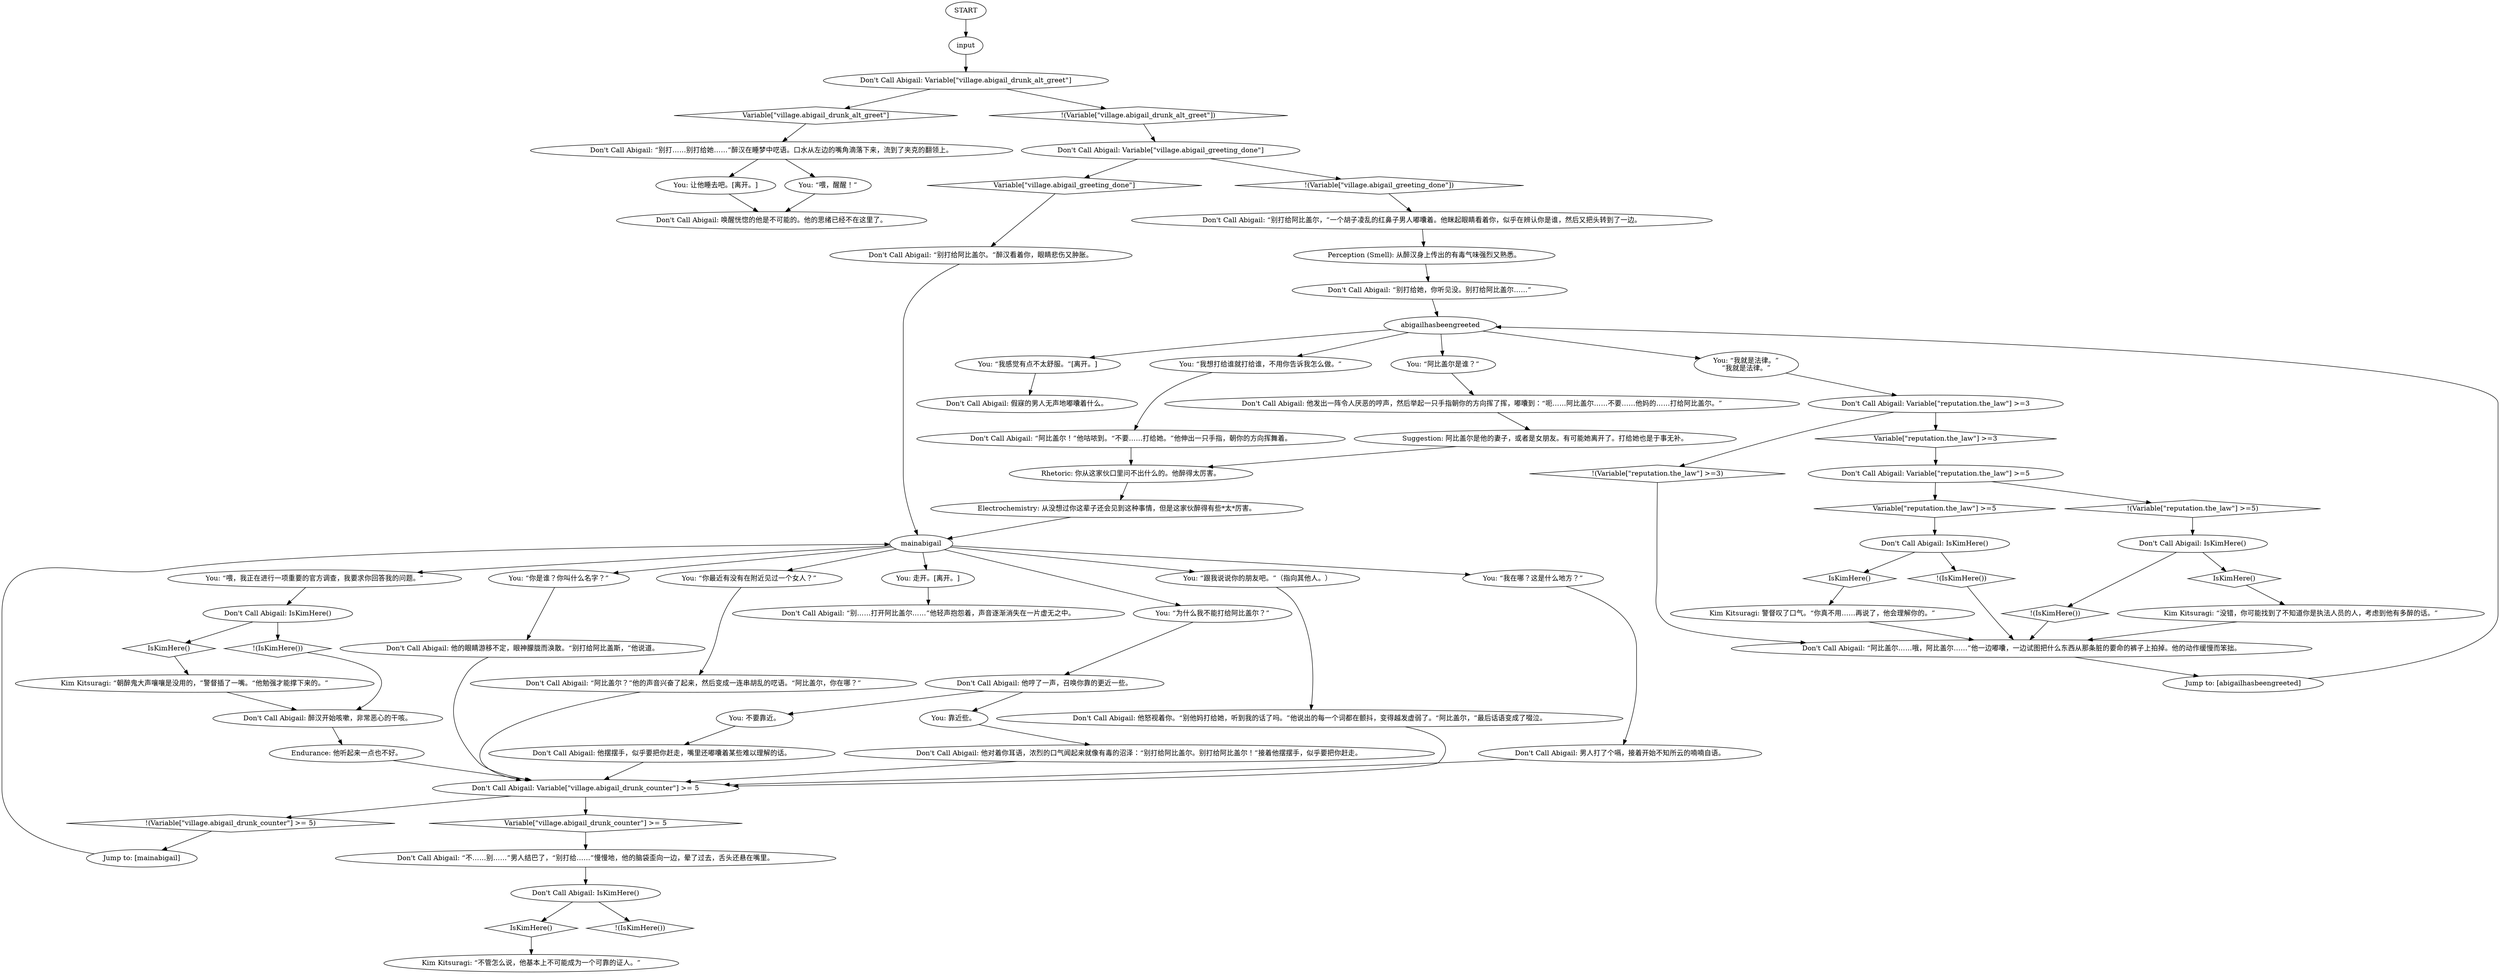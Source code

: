 # VILLAGE / ABIGAIL
# Don't Call Abigail -- a member of the Union of Moribund Alcoholics, who talks about (not calling) Abigail.
# ==================================================
digraph G {
	  0 [label="START"];
	  1 [label="input"];
	  2 [label="Don't Call Abigail: IsKimHere()"];
	  3 [label="IsKimHere()", shape=diamond];
	  4 [label="!(IsKimHere())", shape=diamond];
	  5 [label="You: 不要靠近。"];
	  6 [label="Don't Call Abigail: 他对着你耳语，浓烈的口气闻起来就像有毒的沼泽：“别打给阿比盖尔。别打给阿比盖尔！”接着他摆摆手，似乎要把你赶走。"];
	  7 [label="Don't Call Abigail: Variable[\"village.abigail_drunk_alt_greet\"]"];
	  8 [label="Variable[\"village.abigail_drunk_alt_greet\"]", shape=diamond];
	  9 [label="!(Variable[\"village.abigail_drunk_alt_greet\"])", shape=diamond];
	  10 [label="You: “喂，我正在进行一项重要的官方调查，我要求你回答我的问题。”"];
	  11 [label="Don't Call Abigail: “阿比盖尔？”他的声音兴奋了起来，然后变成一连串胡乱的呓语。“阿比盖尔，你在哪？”"];
	  12 [label="Don't Call Abigail: “别打给她，你听见没。别打给阿比盖尔……”"];
	  13 [label="Don't Call Abigail: 他发出一阵令人厌恶的哼声，然后举起一只手指朝你的方向挥了挥，嘟囔到：“呃……阿比盖尔……不要……他妈的……打给阿比盖尔。”"];
	  14 [label="You: 让他睡去吧。[离开。]"];
	  15 [label="Jump to: [abigailhasbeengreeted]"];
	  16 [label="abigailhasbeengreeted"];
	  17 [label="Don't Call Abigail: “别打给阿比盖尔。”醉汉看着你，眼睛悲伤又肿胀。"];
	  18 [label="Suggestion: 阿比盖尔是他的妻子，或者是女朋友。有可能她离开了。打给她也是于事无补。"];
	  19 [label="You: “你是谁？你叫什么名字？”"];
	  20 [label="Don't Call Abigail: “阿比盖尔！”他咕哝到。“不要……打给她。”他伸出一只手指，朝你的方向挥舞着。"];
	  21 [label="Don't Call Abigail: 他怒视着你。“别他妈打给她，听到我的话了吗。”他说出的每一个词都在颤抖，变得越发虚弱了。“阿比盖尔，”最后话语变成了啜泣。"];
	  22 [label="Don't Call Abigail: Variable[\"village.abigail_drunk_counter\"] >= 5"];
	  23 [label="Variable[\"village.abigail_drunk_counter\"] >= 5", shape=diamond];
	  24 [label="!(Variable[\"village.abigail_drunk_counter\"] >= 5)", shape=diamond];
	  25 [label="You: “喂，醒醒！”"];
	  26 [label="Electrochemistry: 从没想过你这辈子还会见到这种事情，但是这家伙醉得有些*太*厉害。"];
	  27 [label="You: “我感觉有点不太舒服。”[离开。]"];
	  28 [label="Don't Call Abigail: 醉汉开始咳嗽，非常恶心的干咳。"];
	  29 [label="Don't Call Abigail: 男人打了个嗝，接着开始不知所云的喃喃自语。"];
	  30 [label="You: 走开。[离开。]"];
	  32 [label="Don't Call Abigail: “别打给阿比盖尔，”一个胡子凌乱的红鼻子男人嘟囔着。他眯起眼睛看着你，似乎在辨认你是谁，然后又把头转到了一边。"];
	  33 [label="Don't Call Abigail: 他摆摆手，似乎要把你赶走，嘴里还嘟囔着某些难以理解的话。"];
	  34 [label="Endurance: 他听起来一点也不好。"];
	  35 [label="Don't Call Abigail: “别……打开阿比盖尔……”他轻声抱怨着，声音逐渐消失在一片虚无之中。"];
	  36 [label="Kim Kitsuragi: 警督叹了口气。“你真不用……再说了，他会理解你的。”"];
	  37 [label="You: 靠近些。"];
	  38 [label="Perception (Smell): 从醉汉身上传出的有毒气味强烈又熟悉。"];
	  39 [label="Kim Kitsuragi: “没错，你可能找到了不知道你是执法人员的人，考虑到他有多醉的话。”"];
	  40 [label="mainabigail"];
	  41 [label="You: “我想打给谁就打给谁，不用你告诉我怎么做。”"];
	  42 [label="Don't Call Abigail: “阿比盖尔……哦，阿比盖尔……”他一边嘟囔，一边试图把什么东西从那条脏的要命的裤子上拍掉。他的动作缓慢而笨拙。"];
	  43 [label="Don't Call Abigail: 唤醒恍惚的他是不可能的。他的思绪已经不在这里了。"];
	  44 [label="You: “你最近有没有在附近见过一个女人？”"];
	  45 [label="Don't Call Abigail: 假寐的男人无声地嘟囔着什么。"];
	  46 [label="You: “为什么我不能打给阿比盖尔？”"];
	  47 [label="Don't Call Abigail: IsKimHere()"];
	  48 [label="IsKimHere()", shape=diamond];
	  49 [label="!(IsKimHere())", shape=diamond];
	  50 [label="Don't Call Abigail: 他的眼睛游移不定，眼神朦胧而涣散。“别打给阿比盖斯，”他说道。"];
	  51 [label="Jump to: [mainabigail]"];
	  52 [label="Don't Call Abigail: Variable[\"village.abigail_greeting_done\"]"];
	  53 [label="Variable[\"village.abigail_greeting_done\"]", shape=diamond];
	  54 [label="!(Variable[\"village.abigail_greeting_done\"])", shape=diamond];
	  55 [label="Don't Call Abigail: IsKimHere()"];
	  56 [label="IsKimHere()", shape=diamond];
	  57 [label="!(IsKimHere())", shape=diamond];
	  58 [label="Rhetoric: 你从这家伙口里问不出什么的。他醉得太厉害。"];
	  59 [label="Don't Call Abigail: IsKimHere()"];
	  60 [label="IsKimHere()", shape=diamond];
	  61 [label="!(IsKimHere())", shape=diamond];
	  62 [label="Don't Call Abigail: 他哼了一声，召唤你靠的更近一些。"];
	  63 [label="You: “阿比盖尔是谁？”"];
	  64 [label="Kim Kitsuragi: “朝醉鬼大声嚷嚷是没用的，”警督插了一嘴。“他勉强才能撑下来的。”"];
	  65 [label="Kim Kitsuragi: “不管怎么说，他基本上不可能成为一个可靠的证人。”"];
	  66 [label="You: “跟我说说你的朋友吧。”（指向其他人。）"];
	  67 [label="You: “我就是法律。”\n“我就是法律。”"];
	  68 [label="Don't Call Abigail: Variable[\"reputation.the_law\"] >=5"];
	  69 [label="Variable[\"reputation.the_law\"] >=5", shape=diamond];
	  70 [label="!(Variable[\"reputation.the_law\"] >=5)", shape=diamond];
	  71 [label="Don't Call Abigail: Variable[\"reputation.the_law\"] >=3"];
	  72 [label="Variable[\"reputation.the_law\"] >=3", shape=diamond];
	  73 [label="!(Variable[\"reputation.the_law\"] >=3)", shape=diamond];
	  74 [label="You: “我在哪？这是什么地方？”"];
	  75 [label="Don't Call Abigail: “不……别……”男人结巴了，“别打给……”慢慢地，他的脑袋歪向一边，晕了过去，舌头还悬在嘴里。"];
	  76 [label="Don't Call Abigail: “别打……别打给她……”醉汉在睡梦中呓语。口水从左边的嘴角滴落下来，流到了夹克的翻领上。"];
	  0 -> 1
	  1 -> 7
	  2 -> 3
	  2 -> 4
	  3 -> 65
	  5 -> 33
	  6 -> 22
	  7 -> 8
	  7 -> 9
	  8 -> 76
	  9 -> 52
	  10 -> 59
	  11 -> 22
	  12 -> 16
	  13 -> 18
	  14 -> 43
	  15 -> 16
	  16 -> 27
	  16 -> 41
	  16 -> 67
	  16 -> 63
	  17 -> 40
	  18 -> 58
	  19 -> 50
	  20 -> 58
	  21 -> 22
	  22 -> 24
	  22 -> 23
	  23 -> 75
	  24 -> 51
	  25 -> 43
	  26 -> 40
	  27 -> 45
	  28 -> 34
	  29 -> 22
	  30 -> 35
	  32 -> 38
	  33 -> 22
	  34 -> 22
	  36 -> 42
	  37 -> 6
	  38 -> 12
	  39 -> 42
	  40 -> 66
	  40 -> 10
	  40 -> 74
	  40 -> 44
	  40 -> 46
	  40 -> 19
	  40 -> 30
	  41 -> 20
	  42 -> 15
	  44 -> 11
	  46 -> 62
	  47 -> 48
	  47 -> 49
	  48 -> 36
	  49 -> 42
	  50 -> 22
	  51 -> 40
	  52 -> 53
	  52 -> 54
	  53 -> 17
	  54 -> 32
	  55 -> 56
	  55 -> 57
	  56 -> 39
	  57 -> 42
	  58 -> 26
	  59 -> 60
	  59 -> 61
	  60 -> 64
	  61 -> 28
	  62 -> 5
	  62 -> 37
	  63 -> 13
	  64 -> 28
	  66 -> 21
	  67 -> 71
	  68 -> 69
	  68 -> 70
	  69 -> 47
	  70 -> 55
	  71 -> 72
	  71 -> 73
	  72 -> 68
	  73 -> 42
	  74 -> 29
	  75 -> 2
	  76 -> 25
	  76 -> 14
}

